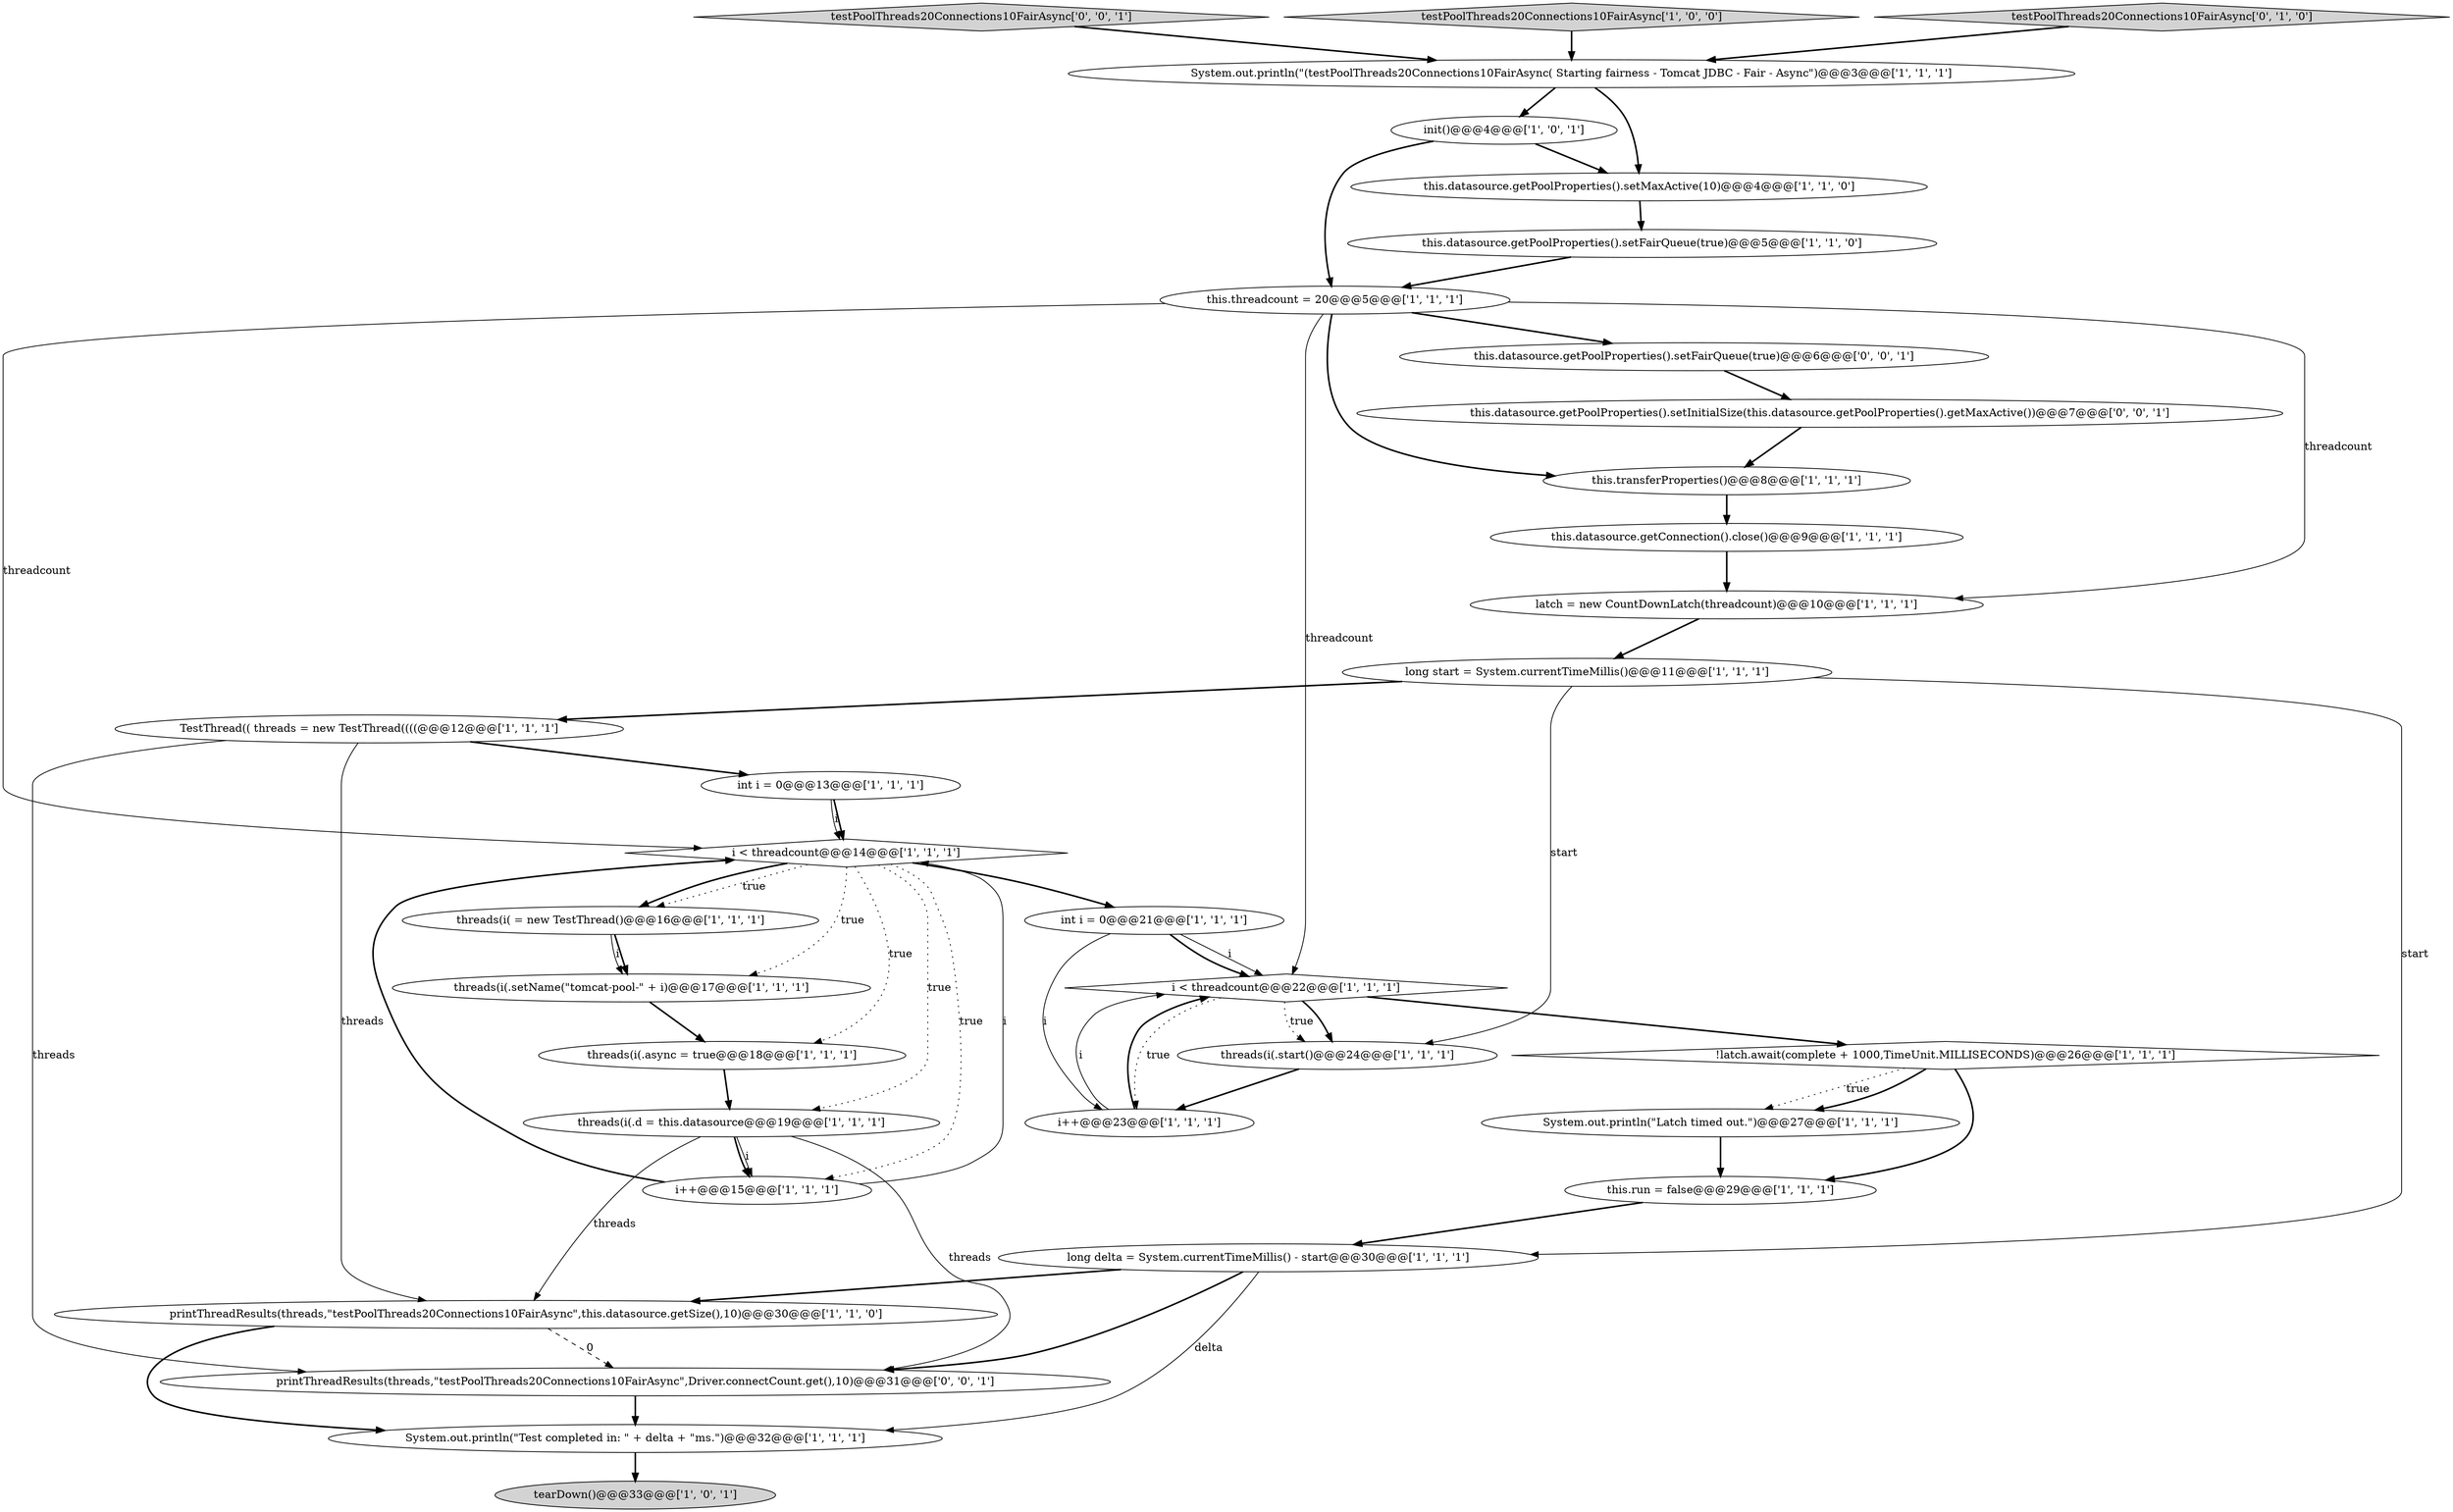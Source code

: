 digraph {
11 [style = filled, label = "this.run = false@@@29@@@['1', '1', '1']", fillcolor = white, shape = ellipse image = "AAA0AAABBB1BBB"];
6 [style = filled, label = "tearDown()@@@33@@@['1', '0', '1']", fillcolor = lightgray, shape = ellipse image = "AAA0AAABBB1BBB"];
16 [style = filled, label = "this.datasource.getPoolProperties().setFairQueue(true)@@@5@@@['1', '1', '0']", fillcolor = white, shape = ellipse image = "AAA0AAABBB1BBB"];
30 [style = filled, label = "testPoolThreads20Connections10FairAsync['0', '0', '1']", fillcolor = lightgray, shape = diamond image = "AAA0AAABBB3BBB"];
12 [style = filled, label = "i++@@@15@@@['1', '1', '1']", fillcolor = white, shape = ellipse image = "AAA0AAABBB1BBB"];
1 [style = filled, label = "i < threadcount@@@22@@@['1', '1', '1']", fillcolor = white, shape = diamond image = "AAA0AAABBB1BBB"];
10 [style = filled, label = "int i = 0@@@21@@@['1', '1', '1']", fillcolor = white, shape = ellipse image = "AAA0AAABBB1BBB"];
33 [style = filled, label = "this.datasource.getPoolProperties().setInitialSize(this.datasource.getPoolProperties().getMaxActive())@@@7@@@['0', '0', '1']", fillcolor = white, shape = ellipse image = "AAA0AAABBB3BBB"];
8 [style = filled, label = "this.datasource.getConnection().close()@@@9@@@['1', '1', '1']", fillcolor = white, shape = ellipse image = "AAA0AAABBB1BBB"];
4 [style = filled, label = "i < threadcount@@@14@@@['1', '1', '1']", fillcolor = white, shape = diamond image = "AAA0AAABBB1BBB"];
28 [style = filled, label = "!latch.await(complete + 1000,TimeUnit.MILLISECONDS)@@@26@@@['1', '1', '1']", fillcolor = white, shape = diamond image = "AAA0AAABBB1BBB"];
0 [style = filled, label = "init()@@@4@@@['1', '0', '1']", fillcolor = white, shape = ellipse image = "AAA0AAABBB1BBB"];
23 [style = filled, label = "threads(i(.start()@@@24@@@['1', '1', '1']", fillcolor = white, shape = ellipse image = "AAA0AAABBB1BBB"];
24 [style = filled, label = "System.out.println(\"Test completed in: \" + delta + \"ms.\")@@@32@@@['1', '1', '1']", fillcolor = white, shape = ellipse image = "AAA0AAABBB1BBB"];
17 [style = filled, label = "testPoolThreads20Connections10FairAsync['1', '0', '0']", fillcolor = lightgray, shape = diamond image = "AAA0AAABBB1BBB"];
22 [style = filled, label = "i++@@@23@@@['1', '1', '1']", fillcolor = white, shape = ellipse image = "AAA0AAABBB1BBB"];
26 [style = filled, label = "threads(i(.async = true@@@18@@@['1', '1', '1']", fillcolor = white, shape = ellipse image = "AAA0AAABBB1BBB"];
7 [style = filled, label = "this.datasource.getPoolProperties().setMaxActive(10)@@@4@@@['1', '1', '0']", fillcolor = white, shape = ellipse image = "AAA0AAABBB1BBB"];
32 [style = filled, label = "this.datasource.getPoolProperties().setFairQueue(true)@@@6@@@['0', '0', '1']", fillcolor = white, shape = ellipse image = "AAA0AAABBB3BBB"];
29 [style = filled, label = "testPoolThreads20Connections10FairAsync['0', '1', '0']", fillcolor = lightgray, shape = diamond image = "AAA0AAABBB2BBB"];
3 [style = filled, label = "printThreadResults(threads,\"testPoolThreads20Connections10FairAsync\",this.datasource.getSize(),10)@@@30@@@['1', '1', '0']", fillcolor = white, shape = ellipse image = "AAA0AAABBB1BBB"];
18 [style = filled, label = "this.threadcount = 20@@@5@@@['1', '1', '1']", fillcolor = white, shape = ellipse image = "AAA0AAABBB1BBB"];
27 [style = filled, label = "latch = new CountDownLatch(threadcount)@@@10@@@['1', '1', '1']", fillcolor = white, shape = ellipse image = "AAA0AAABBB1BBB"];
25 [style = filled, label = "System.out.println(\"(testPoolThreads20Connections10FairAsync( Starting fairness - Tomcat JDBC - Fair - Async\")@@@3@@@['1', '1', '1']", fillcolor = white, shape = ellipse image = "AAA0AAABBB1BBB"];
15 [style = filled, label = "long start = System.currentTimeMillis()@@@11@@@['1', '1', '1']", fillcolor = white, shape = ellipse image = "AAA0AAABBB1BBB"];
9 [style = filled, label = "TestThread(( threads = new TestThread((((@@@12@@@['1', '1', '1']", fillcolor = white, shape = ellipse image = "AAA0AAABBB1BBB"];
5 [style = filled, label = "this.transferProperties()@@@8@@@['1', '1', '1']", fillcolor = white, shape = ellipse image = "AAA0AAABBB1BBB"];
13 [style = filled, label = "threads(i(.setName(\"tomcat-pool-\" + i)@@@17@@@['1', '1', '1']", fillcolor = white, shape = ellipse image = "AAA0AAABBB1BBB"];
14 [style = filled, label = "int i = 0@@@13@@@['1', '1', '1']", fillcolor = white, shape = ellipse image = "AAA0AAABBB1BBB"];
20 [style = filled, label = "threads(i( = new TestThread()@@@16@@@['1', '1', '1']", fillcolor = white, shape = ellipse image = "AAA0AAABBB1BBB"];
31 [style = filled, label = "printThreadResults(threads,\"testPoolThreads20Connections10FairAsync\",Driver.connectCount.get(),10)@@@31@@@['0', '0', '1']", fillcolor = white, shape = ellipse image = "AAA0AAABBB3BBB"];
19 [style = filled, label = "threads(i(.d = this.datasource@@@19@@@['1', '1', '1']", fillcolor = white, shape = ellipse image = "AAA0AAABBB1BBB"];
21 [style = filled, label = "System.out.println(\"Latch timed out.\")@@@27@@@['1', '1', '1']", fillcolor = white, shape = ellipse image = "AAA0AAABBB1BBB"];
2 [style = filled, label = "long delta = System.currentTimeMillis() - start@@@30@@@['1', '1', '1']", fillcolor = white, shape = ellipse image = "AAA0AAABBB1BBB"];
25->0 [style = bold, label=""];
4->10 [style = bold, label=""];
17->25 [style = bold, label=""];
5->8 [style = bold, label=""];
16->18 [style = bold, label=""];
20->13 [style = bold, label=""];
18->4 [style = solid, label="threadcount"];
19->12 [style = bold, label=""];
3->24 [style = bold, label=""];
28->21 [style = dotted, label="true"];
3->31 [style = dashed, label="0"];
31->24 [style = bold, label=""];
2->3 [style = bold, label=""];
28->11 [style = bold, label=""];
1->22 [style = dotted, label="true"];
4->20 [style = dotted, label="true"];
9->31 [style = solid, label="threads"];
29->25 [style = bold, label=""];
30->25 [style = bold, label=""];
19->3 [style = solid, label="threads"];
10->1 [style = solid, label="i"];
2->24 [style = solid, label="delta"];
19->31 [style = solid, label="threads"];
18->27 [style = solid, label="threadcount"];
33->5 [style = bold, label=""];
26->19 [style = bold, label=""];
25->7 [style = bold, label=""];
22->1 [style = solid, label="i"];
27->15 [style = bold, label=""];
11->2 [style = bold, label=""];
1->23 [style = bold, label=""];
32->33 [style = bold, label=""];
20->13 [style = solid, label="i"];
0->7 [style = bold, label=""];
4->13 [style = dotted, label="true"];
15->23 [style = solid, label="start"];
1->28 [style = bold, label=""];
19->12 [style = solid, label="i"];
28->21 [style = bold, label=""];
23->22 [style = bold, label=""];
18->1 [style = solid, label="threadcount"];
12->4 [style = bold, label=""];
21->11 [style = bold, label=""];
13->26 [style = bold, label=""];
15->9 [style = bold, label=""];
18->5 [style = bold, label=""];
12->4 [style = solid, label="i"];
7->16 [style = bold, label=""];
10->22 [style = solid, label="i"];
4->20 [style = bold, label=""];
9->14 [style = bold, label=""];
18->32 [style = bold, label=""];
9->3 [style = solid, label="threads"];
0->18 [style = bold, label=""];
1->23 [style = dotted, label="true"];
22->1 [style = bold, label=""];
14->4 [style = solid, label="i"];
4->12 [style = dotted, label="true"];
10->1 [style = bold, label=""];
8->27 [style = bold, label=""];
24->6 [style = bold, label=""];
15->2 [style = solid, label="start"];
4->26 [style = dotted, label="true"];
4->19 [style = dotted, label="true"];
14->4 [style = bold, label=""];
2->31 [style = bold, label=""];
}
